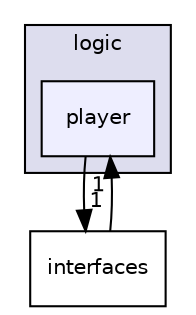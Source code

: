 digraph "src/logic/player" {
  compound=true
  node [ fontsize="10", fontname="Helvetica"];
  edge [ labelfontsize="10", labelfontname="Helvetica"];
  subgraph clusterdir_3d2e4578fe4cc3b7fa6177047437af5b {
    graph [ bgcolor="#ddddee", pencolor="black", label="logic" fontname="Helvetica", fontsize="10", URL="dir_3d2e4578fe4cc3b7fa6177047437af5b.html"]
  dir_85367529c5119806b72a197afb8cbbbf [shape=box, label="player", style="filled", fillcolor="#eeeeff", pencolor="black", URL="dir_85367529c5119806b72a197afb8cbbbf.html"];
  }
  dir_ee3f1a7951c308657a65f8199076c1d6 [shape=box label="interfaces" URL="dir_ee3f1a7951c308657a65f8199076c1d6.html"];
  dir_85367529c5119806b72a197afb8cbbbf->dir_ee3f1a7951c308657a65f8199076c1d6 [headlabel="1", labeldistance=1.5 headhref="dir_000007_000002.html"];
  dir_ee3f1a7951c308657a65f8199076c1d6->dir_85367529c5119806b72a197afb8cbbbf [headlabel="1", labeldistance=1.5 headhref="dir_000002_000007.html"];
}
